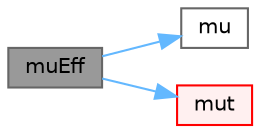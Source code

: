 digraph "muEff"
{
 // LATEX_PDF_SIZE
  bgcolor="transparent";
  edge [fontname=Helvetica,fontsize=10,labelfontname=Helvetica,labelfontsize=10];
  node [fontname=Helvetica,fontsize=10,shape=box,height=0.2,width=0.4];
  rankdir="LR";
  Node1 [id="Node000001",label="muEff",height=0.2,width=0.4,color="gray40", fillcolor="grey60", style="filled", fontcolor="black",tooltip=" "];
  Node1 -> Node2 [id="edge1_Node000001_Node000002",color="steelblue1",style="solid",tooltip=" "];
  Node2 [id="Node000002",label="mu",height=0.2,width=0.4,color="grey40", fillcolor="white", style="filled",URL="$classFoam_1_1CompressibleTurbulenceModel.html#a94765c19c2c1c3968eb6809fc76a03ef",tooltip=" "];
  Node1 -> Node3 [id="edge2_Node000001_Node000003",color="steelblue1",style="solid",tooltip=" "];
  Node3 [id="Node000003",label="mut",height=0.2,width=0.4,color="red", fillcolor="#FFF0F0", style="filled",URL="$classFoam_1_1CompressibleTurbulenceModel.html#af7c59dbc113cd47a68aa3e0a19fc0727",tooltip=" "];
}
